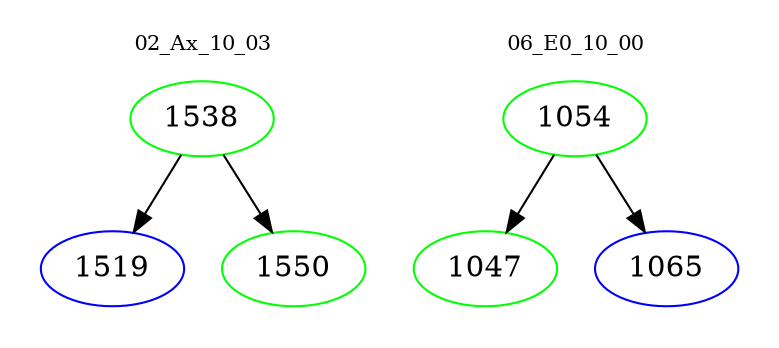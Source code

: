 digraph{
subgraph cluster_0 {
color = white
label = "02_Ax_10_03";
fontsize=10;
T0_1538 [label="1538", color="green"]
T0_1538 -> T0_1519 [color="black"]
T0_1519 [label="1519", color="blue"]
T0_1538 -> T0_1550 [color="black"]
T0_1550 [label="1550", color="green"]
}
subgraph cluster_1 {
color = white
label = "06_E0_10_00";
fontsize=10;
T1_1054 [label="1054", color="green"]
T1_1054 -> T1_1047 [color="black"]
T1_1047 [label="1047", color="green"]
T1_1054 -> T1_1065 [color="black"]
T1_1065 [label="1065", color="blue"]
}
}
